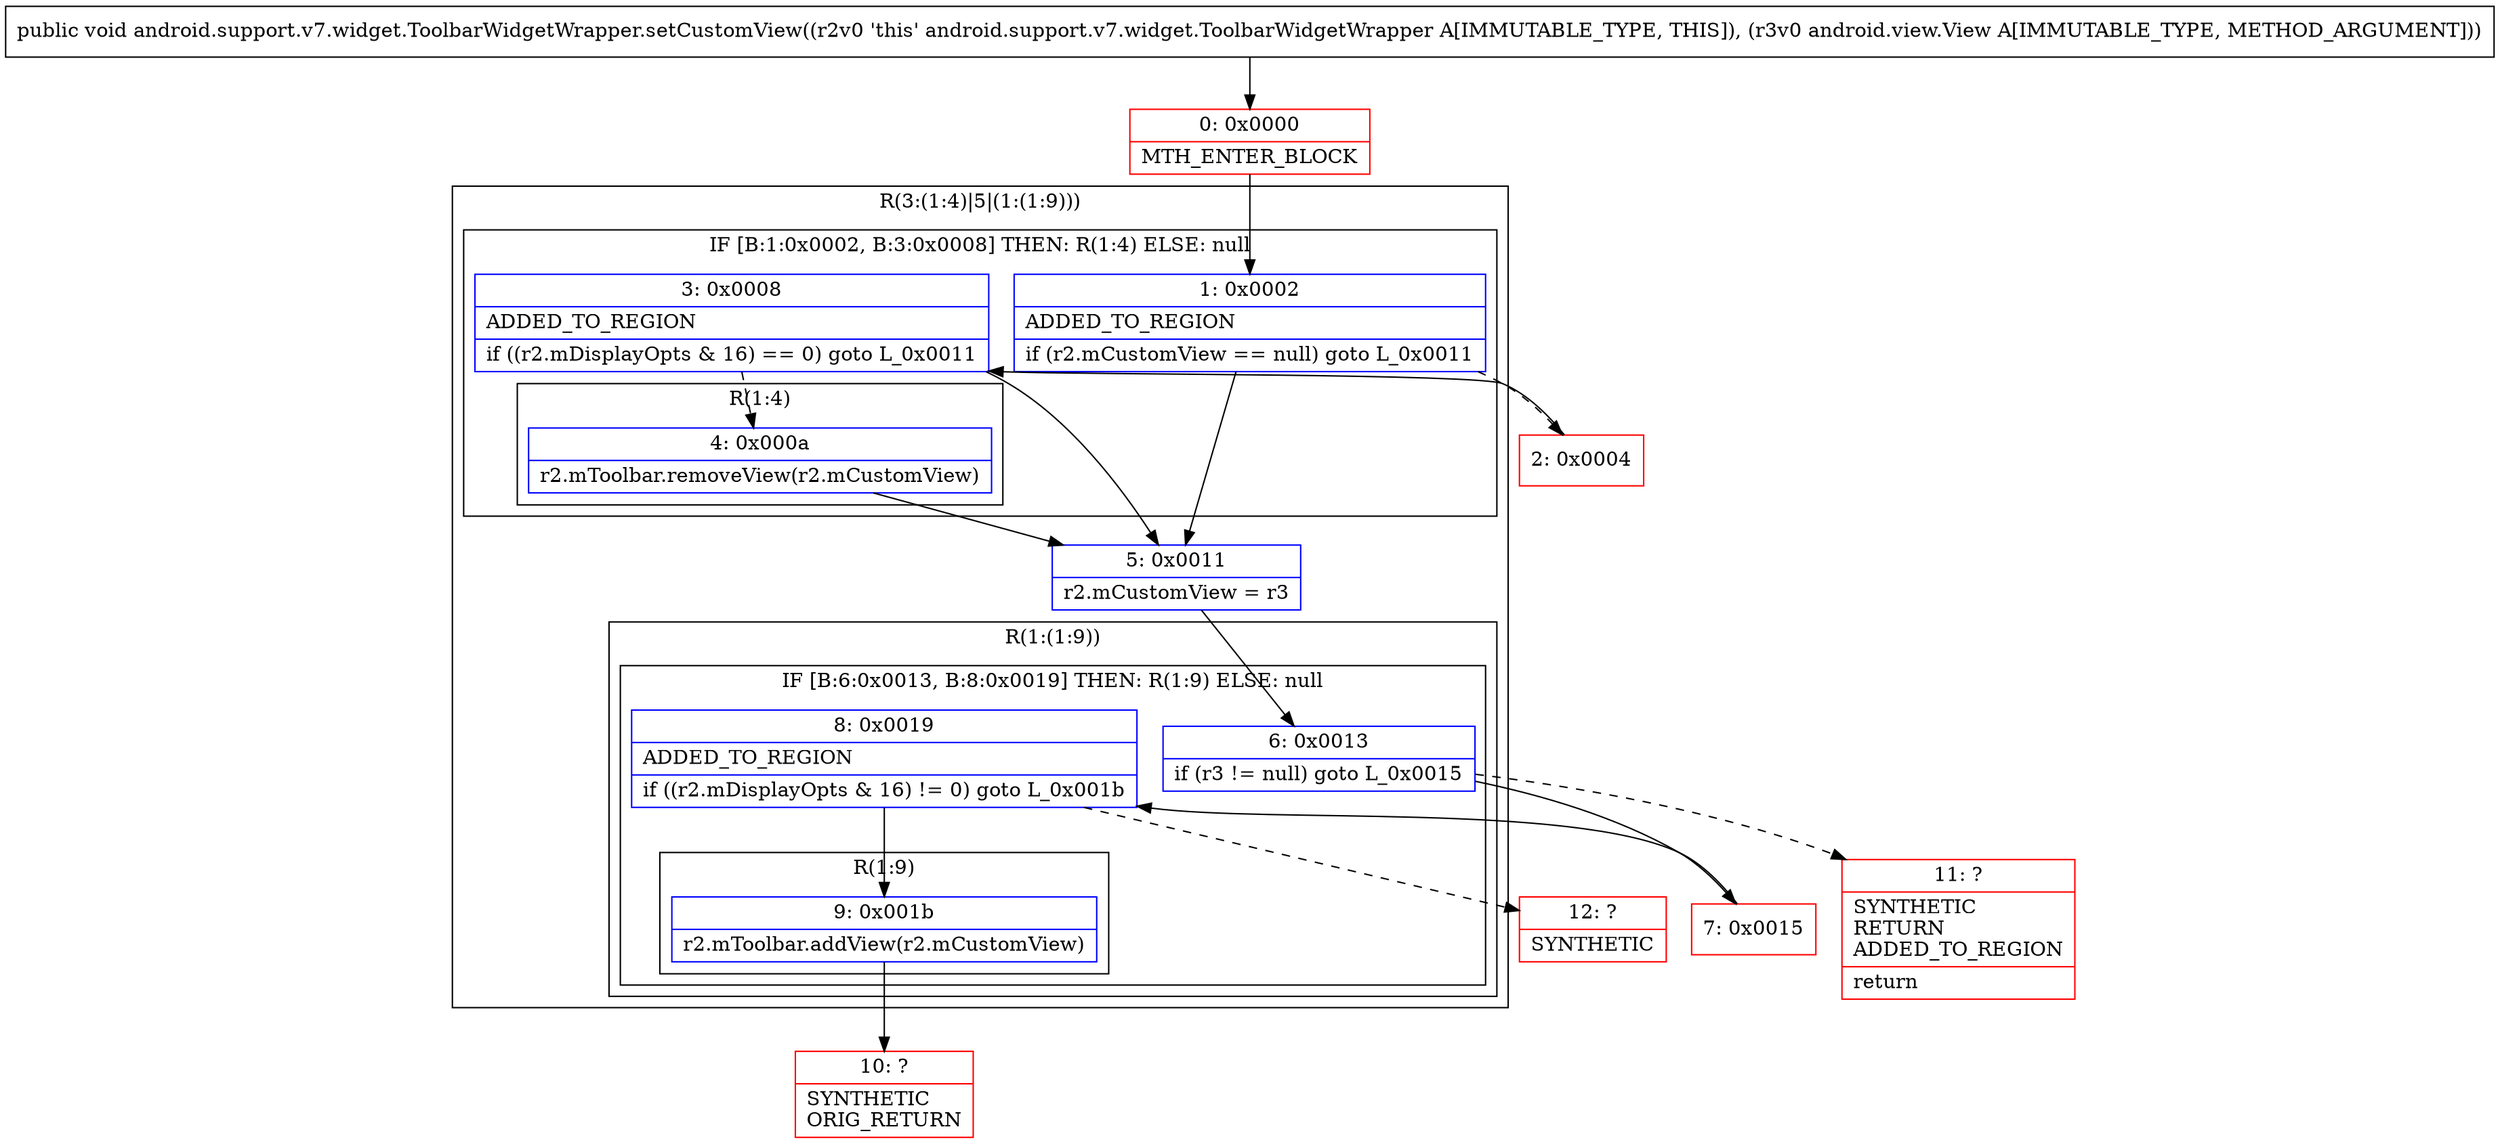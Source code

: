 digraph "CFG forandroid.support.v7.widget.ToolbarWidgetWrapper.setCustomView(Landroid\/view\/View;)V" {
subgraph cluster_Region_1234254132 {
label = "R(3:(1:4)|5|(1:(1:9)))";
node [shape=record,color=blue];
subgraph cluster_IfRegion_804989609 {
label = "IF [B:1:0x0002, B:3:0x0008] THEN: R(1:4) ELSE: null";
node [shape=record,color=blue];
Node_1 [shape=record,label="{1\:\ 0x0002|ADDED_TO_REGION\l|if (r2.mCustomView == null) goto L_0x0011\l}"];
Node_3 [shape=record,label="{3\:\ 0x0008|ADDED_TO_REGION\l|if ((r2.mDisplayOpts & 16) == 0) goto L_0x0011\l}"];
subgraph cluster_Region_1760334188 {
label = "R(1:4)";
node [shape=record,color=blue];
Node_4 [shape=record,label="{4\:\ 0x000a|r2.mToolbar.removeView(r2.mCustomView)\l}"];
}
}
Node_5 [shape=record,label="{5\:\ 0x0011|r2.mCustomView = r3\l}"];
subgraph cluster_Region_1652097890 {
label = "R(1:(1:9))";
node [shape=record,color=blue];
subgraph cluster_IfRegion_576839296 {
label = "IF [B:6:0x0013, B:8:0x0019] THEN: R(1:9) ELSE: null";
node [shape=record,color=blue];
Node_6 [shape=record,label="{6\:\ 0x0013|if (r3 != null) goto L_0x0015\l}"];
Node_8 [shape=record,label="{8\:\ 0x0019|ADDED_TO_REGION\l|if ((r2.mDisplayOpts & 16) != 0) goto L_0x001b\l}"];
subgraph cluster_Region_1413023239 {
label = "R(1:9)";
node [shape=record,color=blue];
Node_9 [shape=record,label="{9\:\ 0x001b|r2.mToolbar.addView(r2.mCustomView)\l}"];
}
}
}
}
Node_0 [shape=record,color=red,label="{0\:\ 0x0000|MTH_ENTER_BLOCK\l}"];
Node_2 [shape=record,color=red,label="{2\:\ 0x0004}"];
Node_7 [shape=record,color=red,label="{7\:\ 0x0015}"];
Node_10 [shape=record,color=red,label="{10\:\ ?|SYNTHETIC\lORIG_RETURN\l}"];
Node_11 [shape=record,color=red,label="{11\:\ ?|SYNTHETIC\lRETURN\lADDED_TO_REGION\l|return\l}"];
Node_12 [shape=record,color=red,label="{12\:\ ?|SYNTHETIC\l}"];
MethodNode[shape=record,label="{public void android.support.v7.widget.ToolbarWidgetWrapper.setCustomView((r2v0 'this' android.support.v7.widget.ToolbarWidgetWrapper A[IMMUTABLE_TYPE, THIS]), (r3v0 android.view.View A[IMMUTABLE_TYPE, METHOD_ARGUMENT])) }"];
MethodNode -> Node_0;
Node_1 -> Node_2[style=dashed];
Node_1 -> Node_5;
Node_3 -> Node_4[style=dashed];
Node_3 -> Node_5;
Node_4 -> Node_5;
Node_5 -> Node_6;
Node_6 -> Node_7;
Node_6 -> Node_11[style=dashed];
Node_8 -> Node_9;
Node_8 -> Node_12[style=dashed];
Node_9 -> Node_10;
Node_0 -> Node_1;
Node_2 -> Node_3;
Node_7 -> Node_8;
}

